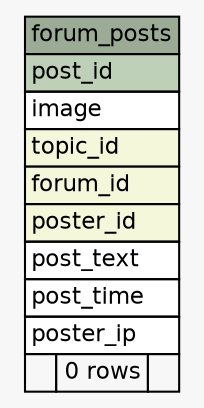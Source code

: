 // dot 2.38.0 on Mac OS X 10.9.4
// SchemaSpy rev 590
digraph "forum_posts" {
  graph [
    rankdir="RL"
    bgcolor="#f7f7f7"
    nodesep="0.18"
    ranksep="0.46"
    fontname="Helvetica"
    fontsize="11"
  ];
  node [
    fontname="Helvetica"
    fontsize="11"
    shape="plaintext"
  ];
  edge [
    arrowsize="0.8"
  ];
  "forum_posts" [
    label=<
    <TABLE BORDER="0" CELLBORDER="1" CELLSPACING="0" BGCOLOR="#ffffff">
      <TR><TD COLSPAN="3" BGCOLOR="#9bab96" ALIGN="CENTER">forum_posts</TD></TR>
      <TR><TD PORT="post_id" COLSPAN="3" BGCOLOR="#bed1b8" ALIGN="LEFT">post_id</TD></TR>
      <TR><TD PORT="image" COLSPAN="3" ALIGN="LEFT">image</TD></TR>
      <TR><TD PORT="topic_id" COLSPAN="3" BGCOLOR="#f4f7da" ALIGN="LEFT">topic_id</TD></TR>
      <TR><TD PORT="forum_id" COLSPAN="3" BGCOLOR="#f4f7da" ALIGN="LEFT">forum_id</TD></TR>
      <TR><TD PORT="poster_id" COLSPAN="3" BGCOLOR="#f4f7da" ALIGN="LEFT">poster_id</TD></TR>
      <TR><TD PORT="post_text" COLSPAN="3" ALIGN="LEFT">post_text</TD></TR>
      <TR><TD PORT="post_time" COLSPAN="3" ALIGN="LEFT">post_time</TD></TR>
      <TR><TD PORT="poster_ip" COLSPAN="3" ALIGN="LEFT">poster_ip</TD></TR>
      <TR><TD ALIGN="LEFT" BGCOLOR="#f7f7f7">  </TD><TD ALIGN="RIGHT" BGCOLOR="#f7f7f7">0 rows</TD><TD ALIGN="RIGHT" BGCOLOR="#f7f7f7">  </TD></TR>
    </TABLE>>
    URL="tables/forum_posts.html"
    tooltip="forum_posts"
  ];
}
